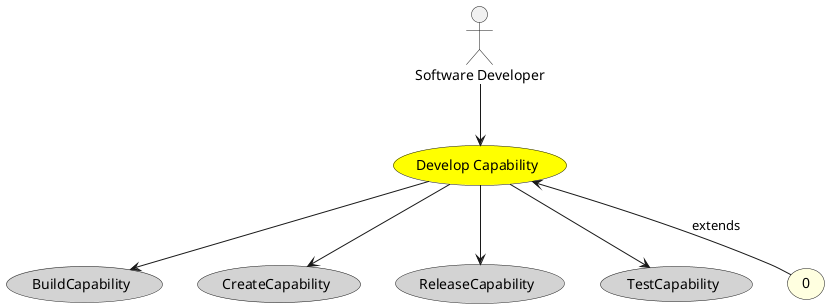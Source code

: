 @startuml


usecase "Develop Capability" as DevelopCapability #yellow

Actor "Software Developer" as SoftwareDeveloper

SoftwareDeveloper --> DevelopCapability



usecase "BuildCapability" as BuildCapability #lightgrey

DevelopCapability --> BuildCapability

usecase "CreateCapability" as CreateCapability #lightgrey

DevelopCapability --> CreateCapability

usecase "ReleaseCapability" as ReleaseCapability #lightgrey

DevelopCapability --> ReleaseCapability

usecase "TestCapability" as TestCapability #lightgrey

DevelopCapability --> TestCapability



usecase "0" as 0 #lightyellow

DevelopCapability <-- 0 : extends







@enduml

